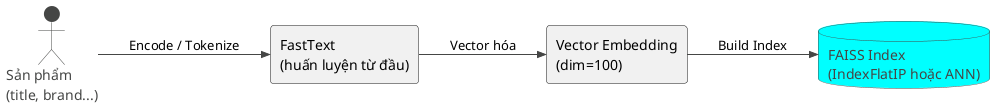 @startuml
!theme vibrant
left to right direction

actor "Sản phẩm\n(title, brand...)" as product
rectangle "FastText\n(huấn luyện từ đầu)" as model
rectangle "Vector Embedding\n(dim=100)" as embedding
database "FAISS Index\n(IndexFlatIP hoặc ANN)" as faiss

product -->> model : Encode / Tokenize
model -->> embedding : Vector hóa
embedding -->> faiss : Build Index

@enduml
